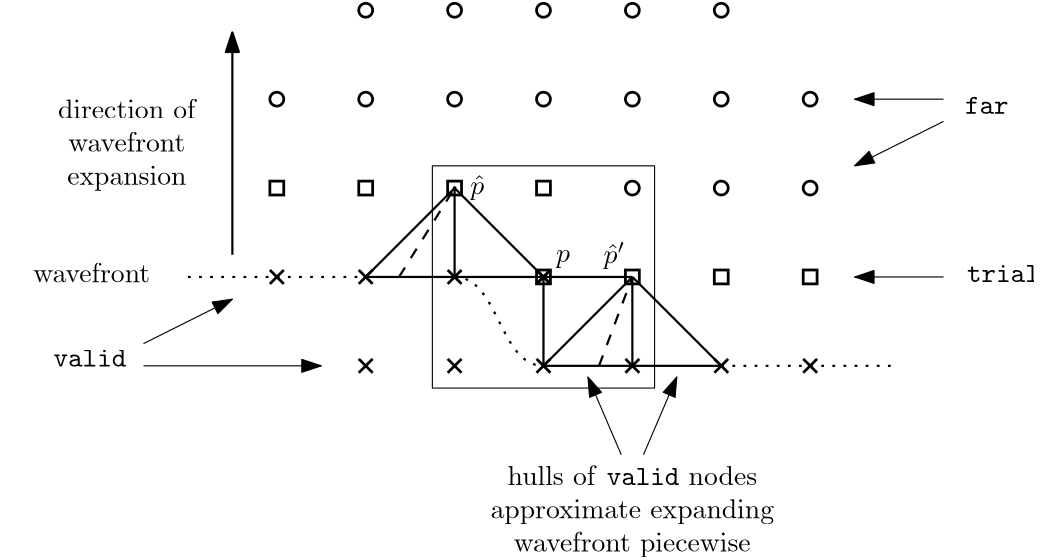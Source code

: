 <?xml version="1.0"?>
<!DOCTYPE ipe SYSTEM "ipe.dtd">
<ipe version="70206" creator="Ipe 7.2.7">
<info created="D:20180715145816" modified="D:20180909215555"/>
<ipestyle name="basic">
<symbol name="arrow/arc(spx)">
<path stroke="sym-stroke" fill="sym-stroke" pen="sym-pen">
0 0 m
-1 0.333 l
-1 -0.333 l
h
</path>
</symbol>
<symbol name="arrow/farc(spx)">
<path stroke="sym-stroke" fill="white" pen="sym-pen">
0 0 m
-1 0.333 l
-1 -0.333 l
h
</path>
</symbol>
<symbol name="arrow/ptarc(spx)">
<path stroke="sym-stroke" fill="sym-stroke" pen="sym-pen">
0 0 m
-1 0.333 l
-0.8 0 l
-1 -0.333 l
h
</path>
</symbol>
<symbol name="arrow/fptarc(spx)">
<path stroke="sym-stroke" fill="white" pen="sym-pen">
0 0 m
-1 0.333 l
-0.8 0 l
-1 -0.333 l
h
</path>
</symbol>
<symbol name="mark/circle(sx)" transformations="translations">
<path fill="sym-stroke">
0.6 0 0 0.6 0 0 e
0.4 0 0 0.4 0 0 e
</path>
</symbol>
<symbol name="mark/disk(sx)" transformations="translations">
<path fill="sym-stroke">
0.6 0 0 0.6 0 0 e
</path>
</symbol>
<symbol name="mark/fdisk(sfx)" transformations="translations">
<group>
<path fill="sym-fill">
0.5 0 0 0.5 0 0 e
</path>
<path fill="sym-stroke" fillrule="eofill">
0.6 0 0 0.6 0 0 e
0.4 0 0 0.4 0 0 e
</path>
</group>
</symbol>
<symbol name="mark/box(sx)" transformations="translations">
<path fill="sym-stroke" fillrule="eofill">
-0.6 -0.6 m
0.6 -0.6 l
0.6 0.6 l
-0.6 0.6 l
h
-0.4 -0.4 m
0.4 -0.4 l
0.4 0.4 l
-0.4 0.4 l
h
</path>
</symbol>
<symbol name="mark/square(sx)" transformations="translations">
<path fill="sym-stroke">
-0.6 -0.6 m
0.6 -0.6 l
0.6 0.6 l
-0.6 0.6 l
h
</path>
</symbol>
<symbol name="mark/fsquare(sfx)" transformations="translations">
<group>
<path fill="sym-fill">
-0.5 -0.5 m
0.5 -0.5 l
0.5 0.5 l
-0.5 0.5 l
h
</path>
<path fill="sym-stroke" fillrule="eofill">
-0.6 -0.6 m
0.6 -0.6 l
0.6 0.6 l
-0.6 0.6 l
h
-0.4 -0.4 m
0.4 -0.4 l
0.4 0.4 l
-0.4 0.4 l
h
</path>
</group>
</symbol>
<symbol name="mark/cross(sx)" transformations="translations">
<group>
<path fill="sym-stroke">
-0.43 -0.57 m
0.57 0.43 l
0.43 0.57 l
-0.57 -0.43 l
h
</path>
<path fill="sym-stroke">
-0.43 0.57 m
0.57 -0.43 l
0.43 -0.57 l
-0.57 0.43 l
h
</path>
</group>
</symbol>
<symbol name="arrow/fnormal(spx)">
<path stroke="sym-stroke" fill="white" pen="sym-pen">
0 0 m
-1 0.333 l
-1 -0.333 l
h
</path>
</symbol>
<symbol name="arrow/pointed(spx)">
<path stroke="sym-stroke" fill="sym-stroke" pen="sym-pen">
0 0 m
-1 0.333 l
-0.8 0 l
-1 -0.333 l
h
</path>
</symbol>
<symbol name="arrow/fpointed(spx)">
<path stroke="sym-stroke" fill="white" pen="sym-pen">
0 0 m
-1 0.333 l
-0.8 0 l
-1 -0.333 l
h
</path>
</symbol>
<symbol name="arrow/linear(spx)">
<path stroke="sym-stroke" pen="sym-pen">
-1 0.333 m
0 0 l
-1 -0.333 l
</path>
</symbol>
<symbol name="arrow/fdouble(spx)">
<path stroke="sym-stroke" fill="white" pen="sym-pen">
0 0 m
-1 0.333 l
-1 -0.333 l
h
-1 0 m
-2 0.333 l
-2 -0.333 l
h
</path>
</symbol>
<symbol name="arrow/double(spx)">
<path stroke="sym-stroke" fill="sym-stroke" pen="sym-pen">
0 0 m
-1 0.333 l
-1 -0.333 l
h
-1 0 m
-2 0.333 l
-2 -0.333 l
h
</path>
</symbol>
<pen name="heavier" value="0.8"/>
<pen name="fat" value="1.2"/>
<pen name="ultrafat" value="2"/>
<symbolsize name="large" value="5"/>
<symbolsize name="small" value="2"/>
<symbolsize name="tiny" value="1.1"/>
<arrowsize name="large" value="10"/>
<arrowsize name="small" value="5"/>
<arrowsize name="tiny" value="3"/>
<color name="red" value="1 0 0"/>
<color name="green" value="0 1 0"/>
<color name="blue" value="0 0 1"/>
<color name="yellow" value="1 1 0"/>
<color name="orange" value="1 0.647 0"/>
<color name="gold" value="1 0.843 0"/>
<color name="purple" value="0.627 0.125 0.941"/>
<color name="gray" value="0.745"/>
<color name="brown" value="0.647 0.165 0.165"/>
<color name="navy" value="0 0 0.502"/>
<color name="pink" value="1 0.753 0.796"/>
<color name="seagreen" value="0.18 0.545 0.341"/>
<color name="turquoise" value="0.251 0.878 0.816"/>
<color name="violet" value="0.933 0.51 0.933"/>
<color name="darkblue" value="0 0 0.545"/>
<color name="darkcyan" value="0 0.545 0.545"/>
<color name="darkgray" value="0.663"/>
<color name="darkgreen" value="0 0.392 0"/>
<color name="darkmagenta" value="0.545 0 0.545"/>
<color name="darkorange" value="1 0.549 0"/>
<color name="darkred" value="0.545 0 0"/>
<color name="lightblue" value="0.678 0.847 0.902"/>
<color name="lightcyan" value="0.878 1 1"/>
<color name="lightgray" value="0.827"/>
<color name="lightgreen" value="0.565 0.933 0.565"/>
<color name="lightyellow" value="1 1 0.878"/>
<dashstyle name="dashed" value="[4] 0"/>
<dashstyle name="dotted" value="[1 3] 0"/>
<dashstyle name="dash dotted" value="[4 2 1 2] 0"/>
<dashstyle name="dash dot dotted" value="[4 2 1 2 1 2] 0"/>
<textsize name="large" value="\large"/>
<textsize name="Large" value="\Large"/>
<textsize name="LARGE" value="\LARGE"/>
<textsize name="huge" value="\huge"/>
<textsize name="Huge" value="\Huge"/>
<textsize name="small" value="\small"/>
<textsize name="footnote" value="\footnotesize"/>
<textsize name="tiny" value="\tiny"/>
<textstyle name="center" begin="\begin{center}" end="\end{center}"/>
<textstyle name="itemize" begin="\begin{itemize}" end="\end{itemize}"/>
<textstyle name="item" begin="\begin{itemize}\item{}" end="\end{itemize}"/>
<gridsize name="4 pts" value="4"/>
<gridsize name="8 pts (~3 mm)" value="8"/>
<gridsize name="16 pts (~6 mm)" value="16"/>
<gridsize name="32 pts (~12 mm)" value="32"/>
<gridsize name="10 pts (~3.5 mm)" value="10"/>
<gridsize name="20 pts (~7 mm)" value="20"/>
<gridsize name="14 pts (~5 mm)" value="14"/>
<gridsize name="28 pts (~10 mm)" value="28"/>
<gridsize name="56 pts (~20 mm)" value="56"/>
<anglesize name="90 deg" value="90"/>
<anglesize name="60 deg" value="60"/>
<anglesize name="45 deg" value="45"/>
<anglesize name="30 deg" value="30"/>
<anglesize name="22.5 deg" value="22.5"/>
<opacity name="10%" value="0.1"/>
<opacity name="30%" value="0.3"/>
<opacity name="50%" value="0.5"/>
<opacity name="75%" value="0.75"/>
<tiling name="falling" angle="-60" step="4" width="1"/>
<tiling name="rising" angle="30" step="4" width="1"/>
</ipestyle>
<page>
<layer name="alpha"/>
<view layers="alpha" active="alpha"/>
<use layer="alpha" name="mark/circle(sx)" pos="192 704" size="large" stroke="black"/>
<use name="mark/circle(sx)" pos="224 704" size="large" stroke="black"/>
<use name="mark/circle(sx)" pos="224 736" size="large" stroke="black"/>
<use name="mark/circle(sx)" pos="256 736" size="large" stroke="black"/>
<use name="mark/circle(sx)" pos="256 704" size="large" stroke="black"/>
<use name="mark/circle(sx)" pos="288 704" size="large" stroke="black"/>
<use name="mark/circle(sx)" pos="288 736" size="large" stroke="black"/>
<use name="mark/circle(sx)" pos="320 704" size="large" stroke="black"/>
<use name="mark/circle(sx)" pos="320 736" size="large" stroke="black"/>
<use name="mark/circle(sx)" pos="352 704" size="large" stroke="black"/>
<use name="mark/circle(sx)" pos="352 736" size="large" stroke="black"/>
<use name="mark/circle(sx)" pos="384 704" size="large" stroke="black"/>
<use name="mark/circle(sx)" pos="384 672" size="large" stroke="black"/>
<use name="mark/circle(sx)" pos="352 672" size="large" stroke="black"/>
<use name="mark/circle(sx)" pos="320 672" size="large" stroke="black"/>
<use name="mark/box(sx)" pos="288 672" size="large" stroke="black"/>
<use name="mark/box(sx)" pos="256 672" size="large" stroke="black"/>
<use name="mark/box(sx)" pos="320 640" size="large" stroke="black"/>
<use name="mark/box(sx)" pos="352 640" size="large" stroke="black"/>
<use name="mark/box(sx)" pos="384 640" size="large" stroke="black"/>
<use name="mark/box(sx)" pos="224 672" size="large" stroke="black"/>
<use name="mark/box(sx)" pos="192 672" size="large" stroke="black"/>
<use name="mark/cross(sx)" pos="192 640" size="large" stroke="black"/>
<use name="mark/cross(sx)" pos="224 640" size="large" stroke="black"/>
<use name="mark/cross(sx)" pos="256 640" size="large" stroke="black"/>
<use name="mark/cross(sx)" pos="288 608" size="large" stroke="black"/>
<use name="mark/cross(sx)" pos="320 608" size="large" stroke="black"/>
<use name="mark/cross(sx)" pos="352 608" size="large" stroke="black"/>
<use name="mark/cross(sx)" pos="256 608" size="large" stroke="black"/>
<use name="mark/cross(sx)" pos="224 608" size="large" stroke="black"/>
<path stroke="black" rarrow="normal/normal">
400 704 m
432 704 l
</path>
<path stroke="black" rarrow="normal/normal">
400 680 m
432 696 l
</path>
<text matrix="1 0 0 1 -0.249306 -7.15457" transformations="translations" pos="440 712" stroke="black" type="minipage" width="32" height="5.538" depth="0.55" valign="top">\texttt{far}</text>
<path stroke="black" rarrow="normal/normal">
400 640 m
432 640 l
</path>
<path stroke="black" rarrow="normal/normal">
176 632 m
144 616 l
</path>
<path stroke="black" rarrow="normal/normal">
208 608 m
144 608 l
</path>
<text matrix="1 0 0 1 7.62981 -8.24269" transformations="translations" pos="104 616" stroke="black" type="label" width="26.152" height="6.088" depth="0" valign="baseline" style="math">\texttt{valid}</text>
<text matrix="1 0 0 1 -7.52593 -3.76816" transformations="translations" pos="448 648" stroke="black" type="minipage" width="24" height="5.538" depth="0.55" valign="top">\texttt{trial}</text>
<use name="mark/box(sx)" pos="288 640" size="large" stroke="black"/>
<use matrix="1 0 0 1 -16 -16" name="mark/cross(sx)" pos="304 656" size="large" stroke="black"/>
<path stroke="black">
248 680 m
248 600 l
328 600 l
328 680 l
h
</path>
<use name="mark/cross(sx)" pos="288 640" size="large" stroke="black"/>
<path stroke="black" pen="heavier">
256 640 m
256 672 l
</path>
<path stroke="black" pen="heavier">
224 640 m
256 672 l
</path>
<use name="mark/disk(sx)" pos="256 672" size="tiny" stroke="black"/>
<text matrix="1 0 0 1 -3.45866 13.41" transformations="translations" pos="296 632" stroke="black" type="label" width="5.012" height="4.297" depth="1.93" valign="baseline" style="math">p</text>
<text matrix="1 0 0 1 -2.35495 5.73064" transformations="translations" pos="264 664" stroke="black" type="label" width="5.012" height="6.926" depth="1.93" valign="baseline" style="math">\hat{p}</text>
<path stroke="black" pen="heavier">
224 640 m
256 640 l
</path>
<path stroke="black" pen="heavier">
320 640 m
288 608 l
352 608 l
320 640 l
</path>
<path stroke="black" pen="heavier">
320 640 m
320 608 l
</path>
<path stroke="black" dash="dashed" pen="heavier">
236 640 m
256 672 l
</path>
<path stroke="black" dash="dashed" pen="heavier">
308 608 m
320 640 l
</path>
<text matrix="1 0 0 1 45.6443 -19.0442" transformations="translations" pos="264 664" stroke="black" type="label" width="7.808" height="7.497" depth="1.93" valign="baseline" style="math">\hat{p}&apos;</text>
<use name="mark/cross(sx)" pos="384 608" size="large" stroke="black"/>
<path stroke="black" dash="dotted" pen="heavier">
160 640 m
224 640 l
</path>
<path stroke="black" dash="dotted" pen="heavier">
256 640 m
272 640
272 608
288 608 c
</path>
<path stroke="black" dash="dotted" pen="heavier">
352 608 m
416 608 l
</path>
<path stroke="black" pen="heavier" arrow="arc/normal">
176 648 m
176 728 l
</path>
<text matrix="1 0 0 1 -36 -52" transformations="translations" pos="140 756" stroke="black" type="minipage" width="68" height="18.866" depth="13.9" valign="top" style="center">direction of wavefront expansion</text>
<text matrix="1 0 0 1 -2.65192 4.98733" transformations="translations" pos="96 640" stroke="black" type="minipage" width="64" height="5.958" depth="0.96" valign="top" style="center">wavefront</text>
<path stroke="black" arrow="normal/normal">
316 576 m
304 604 l
</path>
<path stroke="black" arrow="normal/normal">
324 576 m
336 604 l
</path>
<text transformations="translations" pos="256 572" stroke="black" type="minipage" width="128" height="18.866" depth="13.9" valign="top" style="center">hulls of \texttt{valid} nodes approximate expanding wavefront piecewise</text>
<path stroke="black" pen="heavier">
256 640 m
288 640 l
256 672 l
</path>
<path stroke="black" pen="heavier">
320 640 m
288 640 l
288 608 l
</path>
</page>
</ipe>
